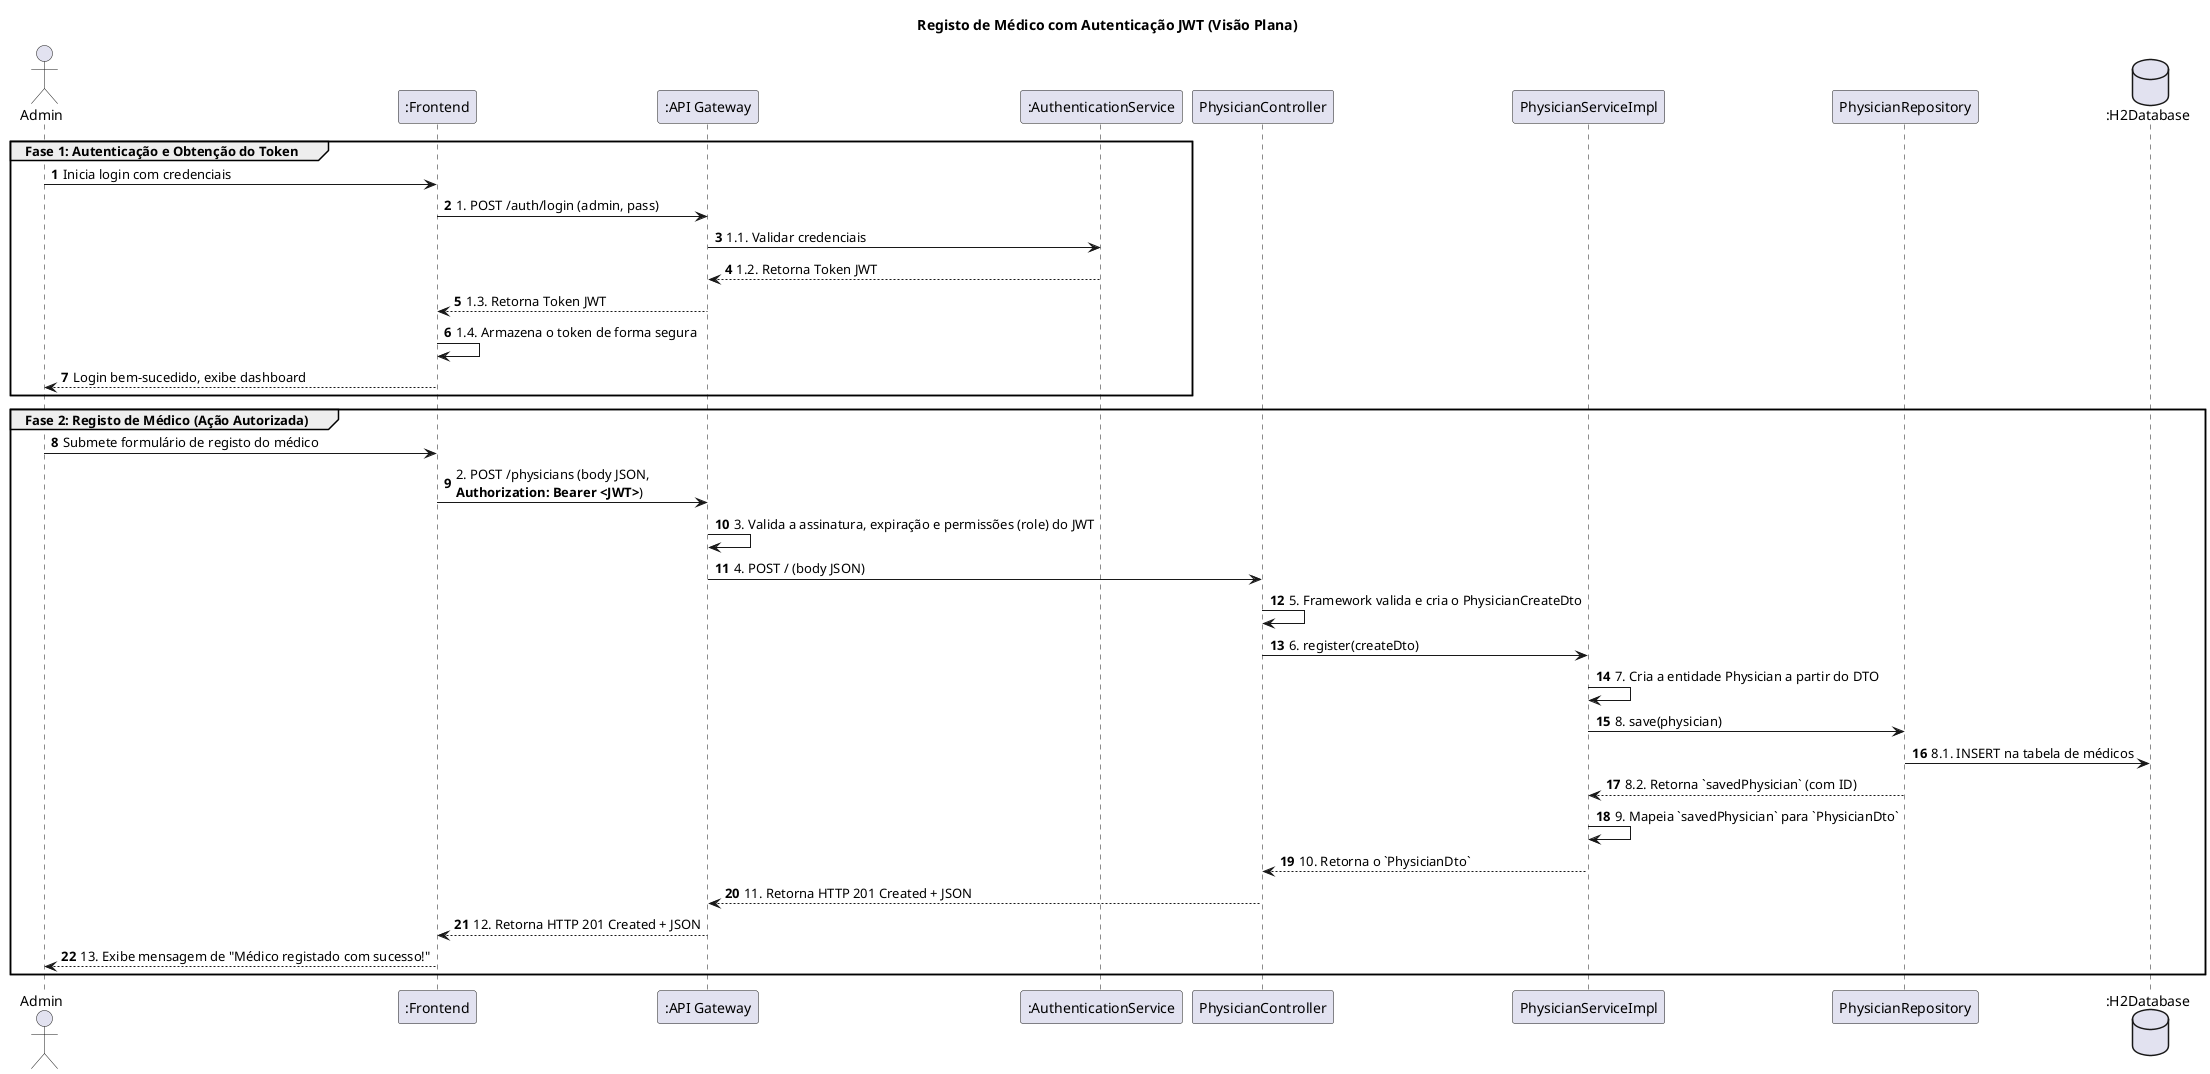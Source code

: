 @startuml
title Registo de Médico com Autenticação JWT (Visão Plana)

actor "Admin" as User
participant ":Frontend" as Frontend
participant ":API Gateway" as Gateway
participant ":AuthenticationService" as AuthService
participant PhysicianController as Controller
participant PhysicianServiceImpl as Service
participant PhysicianRepository as Repo
database ":H2Database" as DB

autonumber

group Fase 1: Autenticação e Obtenção do Token

    User -> Frontend : Inicia login com credenciais
    Frontend -> Gateway : 1. POST /auth/login (admin, pass)
    Gateway -> AuthService : 1.1. Validar credenciais
    AuthService --> Gateway : 1.2. Retorna Token JWT
    Gateway --> Frontend : 1.3. Retorna Token JWT
    Frontend -> Frontend : 1.4. Armazena o token de forma segura
    Frontend --> User : Login bem-sucedido, exibe dashboard

end

group Fase 2: Registo de Médico (Ação Autorizada)

    User -> Frontend : Submete formulário de registo do médico

    Frontend -> Gateway : 2. POST /physicians (body JSON, \n**Authorization: Bearer <JWT>**)

    Gateway -> Gateway : 3. Valida a assinatura, expiração e permissões (role) do JWT

    Gateway -> Controller : 4. POST / (body JSON)

    Controller -> Controller : 5. Framework valida e cria o PhysicianCreateDto
    Controller -> Service : 6. register(createDto)
    Service -> Service : 7. Cria a entidade Physician a partir do DTO
    Service -> Repo : 8. save(physician)
    Repo -> DB : 8.1. INSERT na tabela de médicos
    Repo --> Service : 8.2. Retorna `savedPhysician` (com ID)
    Service -> Service : 9. Mapeia `savedPhysician` para `PhysicianDto`
    Service --> Controller : 10. Retorna o `PhysicianDto`

    Controller --> Gateway : 11. Retorna HTTP 201 Created + JSON

    Gateway --> Frontend : 12. Retorna HTTP 201 Created + JSON
    Frontend --> User : 13. Exibe mensagem de "Médico registado com sucesso!"

end
@enduml
